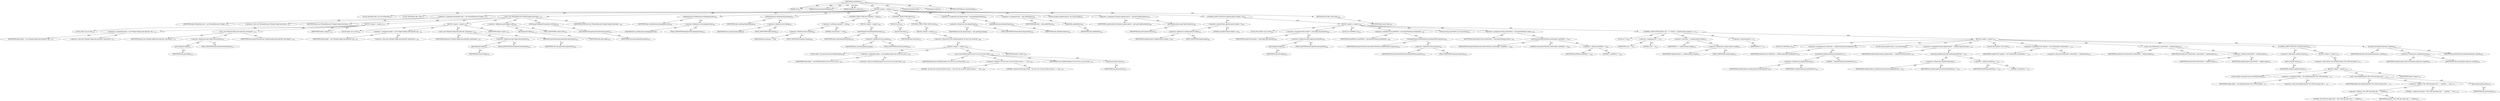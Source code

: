 digraph "parseEjbFiles" {  
"111669149703" [label = <(METHOD,parseEjbFiles)<SUB>272</SUB>> ]
"115964116999" [label = <(PARAM,this)<SUB>272</SUB>> ]
"115964117012" [label = <(PARAM,String descriptorFileName)<SUB>272</SUB>> ]
"115964117013" [label = <(PARAM,SAXParser saxParser)<SUB>273</SUB>> ]
"25769803789" [label = <(BLOCK,&lt;empty&gt;,&lt;empty&gt;)<SUB>273</SUB>> ]
"94489280521" [label = <(LOCAL,Hashtable files: java.util.Hashtable)<SUB>275</SUB>> ]
"94489280522" [label = <(LOCAL,IPlanetEjbc ejbc: ANY)<SUB>278</SUB>> ]
"30064771151" [label = <(&lt;operator&gt;.assignment,IPlanetEjbc ejbc = new IPlanetEjbc(new File(get...)<SUB>278</SUB>> ]
"68719476806" [label = <(IDENTIFIER,ejbc,IPlanetEjbc ejbc = new IPlanetEjbc(new File(get...)<SUB>278</SUB>> ]
"30064771152" [label = <(&lt;operator&gt;.alloc,new IPlanetEjbc(new File(getConfig().descriptor...)<SUB>278</SUB>> ]
"30064771153" [label = <(&lt;init&gt;,new IPlanetEjbc(new File(getConfig().descriptor...)<SUB>278</SUB>> ]
"68719476807" [label = <(IDENTIFIER,ejbc,new IPlanetEjbc(new File(getConfig().descriptor...)<SUB>278</SUB>> ]
"25769803790" [label = <(BLOCK,&lt;empty&gt;,&lt;empty&gt;)<SUB>279</SUB>> ]
"94489280523" [label = <(LOCAL,$obj3: java.io.File)<SUB>279</SUB>> ]
"30064771154" [label = <(&lt;operator&gt;.assignment,$obj3 = new File(getConfig().descriptorDir, des...)<SUB>279</SUB>> ]
"68719476808" [label = <(IDENTIFIER,$obj3,$obj3 = new File(getConfig().descriptorDir, des...)<SUB>279</SUB>> ]
"30064771155" [label = <(&lt;operator&gt;.alloc,new File(getConfig().descriptorDir, descriptorF...)<SUB>279</SUB>> ]
"30064771156" [label = <(&lt;init&gt;,new File(getConfig().descriptorDir, descriptorF...)<SUB>279</SUB>> ]
"68719476809" [label = <(IDENTIFIER,$obj3,new File(getConfig().descriptorDir, descriptorF...)<SUB>279</SUB>> ]
"30064771157" [label = <(&lt;operator&gt;.fieldAccess,getConfig().descriptorDir)<SUB>279</SUB>> ]
"30064771158" [label = <(getConfig,getConfig())<SUB>279</SUB>> ]
"68719476751" [label = <(IDENTIFIER,this,getConfig())<SUB>279</SUB>> ]
"55834574862" [label = <(FIELD_IDENTIFIER,descriptorDir,descriptorDir)<SUB>279</SUB>> ]
"68719476810" [label = <(IDENTIFIER,descriptorFileName,new File(getConfig().descriptorDir, descriptorF...)<SUB>280</SUB>> ]
"68719476811" [label = <(IDENTIFIER,$obj3,&lt;empty&gt;)<SUB>279</SUB>> ]
"25769803791" [label = <(BLOCK,&lt;empty&gt;,&lt;empty&gt;)<SUB>281</SUB>> ]
"94489280524" [label = <(LOCAL,$obj4: java.io.File)<SUB>281</SUB>> ]
"30064771159" [label = <(&lt;operator&gt;.assignment,$obj4 = new File(getConfig().descriptorDir, get...)<SUB>281</SUB>> ]
"68719476812" [label = <(IDENTIFIER,$obj4,$obj4 = new File(getConfig().descriptorDir, get...)<SUB>281</SUB>> ]
"30064771160" [label = <(&lt;operator&gt;.alloc,new File(getConfig().descriptorDir, getIasDescr...)<SUB>281</SUB>> ]
"30064771161" [label = <(&lt;init&gt;,new File(getConfig().descriptorDir, getIasDescr...)<SUB>281</SUB>> ]
"68719476813" [label = <(IDENTIFIER,$obj4,new File(getConfig().descriptorDir, getIasDescr...)<SUB>281</SUB>> ]
"30064771162" [label = <(&lt;operator&gt;.fieldAccess,getConfig().descriptorDir)<SUB>281</SUB>> ]
"30064771163" [label = <(getConfig,getConfig())<SUB>281</SUB>> ]
"68719476752" [label = <(IDENTIFIER,this,getConfig())<SUB>281</SUB>> ]
"55834574863" [label = <(FIELD_IDENTIFIER,descriptorDir,descriptorDir)<SUB>281</SUB>> ]
"30064771164" [label = <(getIasDescriptorName,this.getIasDescriptorName())<SUB>282</SUB>> ]
"68719476753" [label = <(IDENTIFIER,this,this.getIasDescriptorName())<SUB>282</SUB>> ]
"68719476814" [label = <(IDENTIFIER,$obj4,&lt;empty&gt;)<SUB>281</SUB>> ]
"30064771165" [label = <(&lt;operator&gt;.fieldAccess,getConfig().srcDir)<SUB>283</SUB>> ]
"30064771166" [label = <(getConfig,getConfig())<SUB>283</SUB>> ]
"68719476754" [label = <(IDENTIFIER,this,getConfig())<SUB>283</SUB>> ]
"55834574864" [label = <(FIELD_IDENTIFIER,srcDir,srcDir)<SUB>283</SUB>> ]
"30064771167" [label = <(toString,getCombinedClasspath().toString())<SUB>284</SUB>> ]
"30064771168" [label = <(getCombinedClasspath,getCombinedClasspath())<SUB>284</SUB>> ]
"68719476755" [label = <(IDENTIFIER,this,getCombinedClasspath())<SUB>284</SUB>> ]
"68719476815" [label = <(IDENTIFIER,saxParser,new IPlanetEjbc(new File(getConfig().descriptor...)<SUB>285</SUB>> ]
"30064771169" [label = <(setRetainSource,setRetainSource(keepgenerated))<SUB>286</SUB>> ]
"68719476816" [label = <(IDENTIFIER,ejbc,setRetainSource(keepgenerated))<SUB>286</SUB>> ]
"30064771170" [label = <(&lt;operator&gt;.fieldAccess,this.keepgenerated)<SUB>286</SUB>> ]
"68719476817" [label = <(IDENTIFIER,this,setRetainSource(keepgenerated))> ]
"55834574865" [label = <(FIELD_IDENTIFIER,keepgenerated,keepgenerated)<SUB>286</SUB>> ]
"30064771171" [label = <(setDebugOutput,setDebugOutput(debug))<SUB>287</SUB>> ]
"68719476818" [label = <(IDENTIFIER,ejbc,setDebugOutput(debug))<SUB>287</SUB>> ]
"30064771172" [label = <(&lt;operator&gt;.fieldAccess,this.debug)<SUB>287</SUB>> ]
"68719476819" [label = <(IDENTIFIER,this,setDebugOutput(debug))> ]
"55834574866" [label = <(FIELD_IDENTIFIER,debug,debug)<SUB>287</SUB>> ]
"47244640259" [label = <(CONTROL_STRUCTURE,IF,if (iashome != null))<SUB>288</SUB>> ]
"30064771173" [label = <(&lt;operator&gt;.notEquals,iashome != null)<SUB>288</SUB>> ]
"30064771174" [label = <(&lt;operator&gt;.fieldAccess,this.iashome)<SUB>288</SUB>> ]
"68719476820" [label = <(IDENTIFIER,this,iashome != null)> ]
"55834574867" [label = <(FIELD_IDENTIFIER,iashome,iashome)<SUB>288</SUB>> ]
"90194313235" [label = <(LITERAL,null,iashome != null)<SUB>288</SUB>> ]
"25769803792" [label = <(BLOCK,&lt;empty&gt;,&lt;empty&gt;)<SUB>288</SUB>> ]
"30064771175" [label = <(setIasHomeDir,setIasHomeDir(iashome))<SUB>289</SUB>> ]
"68719476821" [label = <(IDENTIFIER,ejbc,setIasHomeDir(iashome))<SUB>289</SUB>> ]
"30064771176" [label = <(&lt;operator&gt;.fieldAccess,this.iashome)<SUB>289</SUB>> ]
"68719476822" [label = <(IDENTIFIER,this,setIasHomeDir(iashome))> ]
"55834574868" [label = <(FIELD_IDENTIFIER,iashome,iashome)<SUB>289</SUB>> ]
"47244640260" [label = <(CONTROL_STRUCTURE,TRY,try)<SUB>293</SUB>> ]
"25769803793" [label = <(BLOCK,try,try)<SUB>293</SUB>> ]
"30064771177" [label = <(execute,execute())<SUB>294</SUB>> ]
"68719476823" [label = <(IDENTIFIER,ejbc,execute())<SUB>294</SUB>> ]
"47244640261" [label = <(CONTROL_STRUCTURE,CATCH,catch)<SUB>295</SUB>> ]
"25769803794" [label = <(BLOCK,&lt;empty&gt;,&lt;empty&gt;)<SUB>295</SUB>> ]
"30064771178" [label = <(&lt;operator&gt;.throw,throw new BuildException(&quot;An error has occurred...)<SUB>296</SUB>> ]
"25769803795" [label = <(BLOCK,&lt;empty&gt;,&lt;empty&gt;)<SUB>296</SUB>> ]
"94489280525" [label = <(LOCAL,$obj5: org.apache.tools.ant.BuildException)<SUB>296</SUB>> ]
"30064771179" [label = <(&lt;operator&gt;.assignment,$obj5 = new BuildException(&quot;An error has occurr...)<SUB>296</SUB>> ]
"68719476824" [label = <(IDENTIFIER,$obj5,$obj5 = new BuildException(&quot;An error has occurr...)<SUB>296</SUB>> ]
"30064771180" [label = <(&lt;operator&gt;.alloc,new BuildException(&quot;An error has occurred while...)<SUB>296</SUB>> ]
"30064771181" [label = <(&lt;init&gt;,new BuildException(&quot;An error has occurred while...)<SUB>296</SUB>> ]
"68719476825" [label = <(IDENTIFIER,$obj5,new BuildException(&quot;An error has occurred while...)<SUB>296</SUB>> ]
"30064771182" [label = <(&lt;operator&gt;.addition,&quot;An error has occurred while trying to &quot; + &quot;exe...)<SUB>296</SUB>> ]
"90194313236" [label = <(LITERAL,&quot;An error has occurred while trying to &quot;,&quot;An error has occurred while trying to &quot; + &quot;exe...)<SUB>296</SUB>> ]
"90194313237" [label = <(LITERAL,&quot;execute the iAS ejbc utility&quot;,&quot;An error has occurred while trying to &quot; + &quot;exe...)<SUB>297</SUB>> ]
"68719476826" [label = <(IDENTIFIER,e,new BuildException(&quot;An error has occurred while...)<SUB>297</SUB>> ]
"30064771183" [label = <(getLocation,getLocation())<SUB>297</SUB>> ]
"68719476756" [label = <(IDENTIFIER,this,getLocation())<SUB>297</SUB>> ]
"68719476827" [label = <(IDENTIFIER,$obj5,&lt;empty&gt;)<SUB>296</SUB>> ]
"30064771184" [label = <(&lt;operator&gt;.assignment,this.displayName = ejbc.getDisplayName())<SUB>300</SUB>> ]
"30064771185" [label = <(&lt;operator&gt;.fieldAccess,this.displayName)<SUB>300</SUB>> ]
"68719476828" [label = <(IDENTIFIER,this,this.displayName = ejbc.getDisplayName())> ]
"55834574869" [label = <(FIELD_IDENTIFIER,displayName,displayName)<SUB>300</SUB>> ]
"30064771186" [label = <(getDisplayName,getDisplayName())<SUB>300</SUB>> ]
"68719476829" [label = <(IDENTIFIER,ejbc,getDisplayName())<SUB>300</SUB>> ]
"30064771187" [label = <(&lt;operator&gt;.assignment,files = ejbc.getEjbFiles())<SUB>301</SUB>> ]
"68719476830" [label = <(IDENTIFIER,files,files = ejbc.getEjbFiles())<SUB>301</SUB>> ]
"30064771188" [label = <(getEjbFiles,getEjbFiles())<SUB>301</SUB>> ]
"68719476831" [label = <(IDENTIFIER,ejbc,getEjbFiles())<SUB>301</SUB>> ]
"94489280526" [label = <(LOCAL,String[] cmpDescriptors: java.lang.String[])<SUB>304</SUB>> ]
"30064771189" [label = <(&lt;operator&gt;.assignment,String[] cmpDescriptors = ejbc.getCmpDescriptors())<SUB>304</SUB>> ]
"68719476832" [label = <(IDENTIFIER,cmpDescriptors,String[] cmpDescriptors = ejbc.getCmpDescriptors())<SUB>304</SUB>> ]
"30064771190" [label = <(getCmpDescriptors,getCmpDescriptors())<SUB>304</SUB>> ]
"68719476833" [label = <(IDENTIFIER,ejbc,getCmpDescriptors())<SUB>304</SUB>> ]
"47244640262" [label = <(CONTROL_STRUCTURE,IF,if (cmpDescriptors.length &gt; 0))<SUB>305</SUB>> ]
"30064771191" [label = <(&lt;operator&gt;.greaterThan,cmpDescriptors.length &gt; 0)<SUB>305</SUB>> ]
"30064771192" [label = <(&lt;operator&gt;.fieldAccess,cmpDescriptors.length)<SUB>305</SUB>> ]
"68719476834" [label = <(IDENTIFIER,cmpDescriptors,cmpDescriptors.length &gt; 0)<SUB>305</SUB>> ]
"55834574870" [label = <(FIELD_IDENTIFIER,length,length)<SUB>305</SUB>> ]
"90194313238" [label = <(LITERAL,0,cmpDescriptors.length &gt; 0)<SUB>305</SUB>> ]
"25769803796" [label = <(BLOCK,&lt;empty&gt;,&lt;empty&gt;)<SUB>305</SUB>> ]
"94489280527" [label = <(LOCAL,File baseDir: java.io.File)<SUB>306</SUB>> ]
"30064771193" [label = <(&lt;operator&gt;.assignment,File baseDir = getConfig().descriptorDir)<SUB>306</SUB>> ]
"68719476835" [label = <(IDENTIFIER,baseDir,File baseDir = getConfig().descriptorDir)<SUB>306</SUB>> ]
"30064771194" [label = <(&lt;operator&gt;.fieldAccess,getConfig().descriptorDir)<SUB>306</SUB>> ]
"30064771195" [label = <(getConfig,getConfig())<SUB>306</SUB>> ]
"68719476757" [label = <(IDENTIFIER,this,getConfig())<SUB>306</SUB>> ]
"55834574871" [label = <(FIELD_IDENTIFIER,descriptorDir,descriptorDir)<SUB>306</SUB>> ]
"94489280528" [label = <(LOCAL,int endOfPath: int)<SUB>308</SUB>> ]
"30064771196" [label = <(&lt;operator&gt;.assignment,int endOfPath = descriptorFileName.lastIndexOf(...)<SUB>308</SUB>> ]
"68719476836" [label = <(IDENTIFIER,endOfPath,int endOfPath = descriptorFileName.lastIndexOf(...)<SUB>308</SUB>> ]
"30064771197" [label = <(lastIndexOf,descriptorFileName.lastIndexOf(File.separator))<SUB>308</SUB>> ]
"68719476837" [label = <(IDENTIFIER,descriptorFileName,descriptorFileName.lastIndexOf(File.separator))<SUB>308</SUB>> ]
"30064771198" [label = <(&lt;operator&gt;.fieldAccess,File.separator)<SUB>308</SUB>> ]
"68719476838" [label = <(IDENTIFIER,File,descriptorFileName.lastIndexOf(File.separator))<SUB>308</SUB>> ]
"55834574872" [label = <(FIELD_IDENTIFIER,separator,separator)<SUB>308</SUB>> ]
"94489280529" [label = <(LOCAL,String relativePath: java.lang.String)<SUB>309</SUB>> ]
"30064771199" [label = <(&lt;operator&gt;.assignment,String relativePath = descriptorFileName.substr...)<SUB>309</SUB>> ]
"68719476839" [label = <(IDENTIFIER,relativePath,String relativePath = descriptorFileName.substr...)<SUB>309</SUB>> ]
"30064771200" [label = <(substring,descriptorFileName.substring(0, endOfPath + 1))<SUB>309</SUB>> ]
"68719476840" [label = <(IDENTIFIER,descriptorFileName,descriptorFileName.substring(0, endOfPath + 1))<SUB>309</SUB>> ]
"90194313239" [label = <(LITERAL,0,descriptorFileName.substring(0, endOfPath + 1))<SUB>309</SUB>> ]
"30064771201" [label = <(&lt;operator&gt;.addition,endOfPath + 1)<SUB>309</SUB>> ]
"68719476841" [label = <(IDENTIFIER,endOfPath,endOfPath + 1)<SUB>309</SUB>> ]
"90194313240" [label = <(LITERAL,1,endOfPath + 1)<SUB>309</SUB>> ]
"47244640263" [label = <(CONTROL_STRUCTURE,FOR,for (int i = 0; Some(i &lt; cmpDescriptors.length); i++))<SUB>311</SUB>> ]
"94489280530" [label = <(LOCAL,int i: int)<SUB>311</SUB>> ]
"30064771202" [label = <(&lt;operator&gt;.assignment,int i = 0)<SUB>311</SUB>> ]
"68719476842" [label = <(IDENTIFIER,i,int i = 0)<SUB>311</SUB>> ]
"90194313241" [label = <(LITERAL,0,int i = 0)<SUB>311</SUB>> ]
"30064771203" [label = <(&lt;operator&gt;.lessThan,i &lt; cmpDescriptors.length)<SUB>311</SUB>> ]
"68719476843" [label = <(IDENTIFIER,i,i &lt; cmpDescriptors.length)<SUB>311</SUB>> ]
"30064771204" [label = <(&lt;operator&gt;.fieldAccess,cmpDescriptors.length)<SUB>311</SUB>> ]
"68719476844" [label = <(IDENTIFIER,cmpDescriptors,i &lt; cmpDescriptors.length)<SUB>311</SUB>> ]
"55834574873" [label = <(FIELD_IDENTIFIER,length,length)<SUB>311</SUB>> ]
"30064771205" [label = <(&lt;operator&gt;.postIncrement,i++)<SUB>311</SUB>> ]
"68719476845" [label = <(IDENTIFIER,i,i++)<SUB>311</SUB>> ]
"25769803797" [label = <(BLOCK,&lt;empty&gt;,&lt;empty&gt;)<SUB>311</SUB>> ]
"94489280531" [label = <(LOCAL,int endOfCmp: int)<SUB>312</SUB>> ]
"30064771206" [label = <(&lt;operator&gt;.assignment,int endOfCmp = cmpDescriptors[i].lastIndexOf('/'))<SUB>312</SUB>> ]
"68719476846" [label = <(IDENTIFIER,endOfCmp,int endOfCmp = cmpDescriptors[i].lastIndexOf('/'))<SUB>312</SUB>> ]
"30064771207" [label = <(lastIndexOf,cmpDescriptors[i].lastIndexOf('/'))<SUB>312</SUB>> ]
"30064771208" [label = <(&lt;operator&gt;.indexAccess,cmpDescriptors[i])<SUB>312</SUB>> ]
"68719476847" [label = <(IDENTIFIER,cmpDescriptors,cmpDescriptors[i].lastIndexOf('/'))<SUB>312</SUB>> ]
"68719476848" [label = <(IDENTIFIER,i,cmpDescriptors[i].lastIndexOf('/'))<SUB>312</SUB>> ]
"90194313242" [label = <(LITERAL,'/',cmpDescriptors[i].lastIndexOf('/'))<SUB>312</SUB>> ]
"94489280532" [label = <(LOCAL,String cmpDescriptor: java.lang.String)<SUB>313</SUB>> ]
"30064771209" [label = <(&lt;operator&gt;.assignment,String cmpDescriptor = cmpDescriptors[i].substr...)<SUB>313</SUB>> ]
"68719476849" [label = <(IDENTIFIER,cmpDescriptor,String cmpDescriptor = cmpDescriptors[i].substr...)<SUB>313</SUB>> ]
"30064771210" [label = <(substring,cmpDescriptors[i].substring(endOfCmp + 1))<SUB>313</SUB>> ]
"30064771211" [label = <(&lt;operator&gt;.indexAccess,cmpDescriptors[i])<SUB>313</SUB>> ]
"68719476850" [label = <(IDENTIFIER,cmpDescriptors,cmpDescriptors[i].substring(endOfCmp + 1))<SUB>313</SUB>> ]
"68719476851" [label = <(IDENTIFIER,i,cmpDescriptors[i].substring(endOfCmp + 1))<SUB>313</SUB>> ]
"30064771212" [label = <(&lt;operator&gt;.addition,endOfCmp + 1)<SUB>313</SUB>> ]
"68719476852" [label = <(IDENTIFIER,endOfCmp,endOfCmp + 1)<SUB>313</SUB>> ]
"90194313243" [label = <(LITERAL,1,endOfCmp + 1)<SUB>313</SUB>> ]
"94489280533" [label = <(LOCAL,File cmpFile: java.io.File)<SUB>315</SUB>> ]
"30064771213" [label = <(&lt;operator&gt;.assignment,File cmpFile = new File(baseDir, relativePath +...)<SUB>315</SUB>> ]
"68719476853" [label = <(IDENTIFIER,cmpFile,File cmpFile = new File(baseDir, relativePath +...)<SUB>315</SUB>> ]
"30064771214" [label = <(&lt;operator&gt;.alloc,new File(baseDir, relativePath + cmpDescriptor))<SUB>315</SUB>> ]
"30064771215" [label = <(&lt;init&gt;,new File(baseDir, relativePath + cmpDescriptor))<SUB>315</SUB>> ]
"68719476854" [label = <(IDENTIFIER,cmpFile,new File(baseDir, relativePath + cmpDescriptor))<SUB>315</SUB>> ]
"68719476855" [label = <(IDENTIFIER,baseDir,new File(baseDir, relativePath + cmpDescriptor))<SUB>315</SUB>> ]
"30064771216" [label = <(&lt;operator&gt;.addition,relativePath + cmpDescriptor)<SUB>315</SUB>> ]
"68719476856" [label = <(IDENTIFIER,relativePath,relativePath + cmpDescriptor)<SUB>315</SUB>> ]
"68719476857" [label = <(IDENTIFIER,cmpDescriptor,relativePath + cmpDescriptor)<SUB>315</SUB>> ]
"47244640264" [label = <(CONTROL_STRUCTURE,IF,if (!cmpFile.exists()))<SUB>316</SUB>> ]
"30064771217" [label = <(&lt;operator&gt;.logicalNot,!cmpFile.exists())<SUB>316</SUB>> ]
"30064771218" [label = <(exists,cmpFile.exists())<SUB>316</SUB>> ]
"68719476858" [label = <(IDENTIFIER,cmpFile,cmpFile.exists())<SUB>316</SUB>> ]
"25769803798" [label = <(BLOCK,&lt;empty&gt;,&lt;empty&gt;)<SUB>316</SUB>> ]
"30064771219" [label = <(&lt;operator&gt;.throw,throw new BuildException(&quot;The CMP descriptor fi...)<SUB>317</SUB>> ]
"25769803799" [label = <(BLOCK,&lt;empty&gt;,&lt;empty&gt;)<SUB>317</SUB>> ]
"94489280534" [label = <(LOCAL,$obj6: org.apache.tools.ant.BuildException)<SUB>317</SUB>> ]
"30064771220" [label = <(&lt;operator&gt;.assignment,$obj6 = new BuildException(&quot;The CMP descriptor ...)<SUB>317</SUB>> ]
"68719476859" [label = <(IDENTIFIER,$obj6,$obj6 = new BuildException(&quot;The CMP descriptor ...)<SUB>317</SUB>> ]
"30064771221" [label = <(&lt;operator&gt;.alloc,new BuildException(&quot;The CMP descriptor file (&quot; ...)<SUB>317</SUB>> ]
"30064771222" [label = <(&lt;init&gt;,new BuildException(&quot;The CMP descriptor file (&quot; ...)<SUB>317</SUB>> ]
"68719476860" [label = <(IDENTIFIER,$obj6,new BuildException(&quot;The CMP descriptor file (&quot; ...)<SUB>317</SUB>> ]
"30064771223" [label = <(&lt;operator&gt;.addition,&quot;The CMP descriptor file (&quot; + cmpFile + &quot;) coul...)<SUB>317</SUB>> ]
"30064771224" [label = <(&lt;operator&gt;.addition,&quot;The CMP descriptor file (&quot; + cmpFile)<SUB>317</SUB>> ]
"90194313244" [label = <(LITERAL,&quot;The CMP descriptor file (&quot;,&quot;The CMP descriptor file (&quot; + cmpFile)<SUB>317</SUB>> ]
"68719476861" [label = <(IDENTIFIER,cmpFile,&quot;The CMP descriptor file (&quot; + cmpFile)<SUB>318</SUB>> ]
"90194313245" [label = <(LITERAL,&quot;) could not be found.&quot;,&quot;The CMP descriptor file (&quot; + cmpFile + &quot;) coul...)<SUB>318</SUB>> ]
"30064771225" [label = <(getLocation,getLocation())<SUB>318</SUB>> ]
"68719476758" [label = <(IDENTIFIER,this,getLocation())<SUB>318</SUB>> ]
"68719476862" [label = <(IDENTIFIER,$obj6,&lt;empty&gt;)<SUB>317</SUB>> ]
"30064771226" [label = <(put,files.put(cmpDescriptors[i], cmpFile))<SUB>320</SUB>> ]
"68719476863" [label = <(IDENTIFIER,files,files.put(cmpDescriptors[i], cmpFile))<SUB>320</SUB>> ]
"30064771227" [label = <(&lt;operator&gt;.indexAccess,cmpDescriptors[i])<SUB>320</SUB>> ]
"68719476864" [label = <(IDENTIFIER,cmpDescriptors,files.put(cmpDescriptors[i], cmpFile))<SUB>320</SUB>> ]
"68719476865" [label = <(IDENTIFIER,i,files.put(cmpDescriptors[i], cmpFile))<SUB>320</SUB>> ]
"68719476866" [label = <(IDENTIFIER,cmpFile,files.put(cmpDescriptors[i], cmpFile))<SUB>320</SUB>> ]
"146028888064" [label = <(RETURN,return files;,return files;)<SUB>324</SUB>> ]
"68719476867" [label = <(IDENTIFIER,files,return files;)<SUB>324</SUB>> ]
"133143986199" [label = <(MODIFIER,PROTECTED)> ]
"133143986200" [label = <(MODIFIER,VIRTUAL)> ]
"128849018887" [label = <(METHOD_RETURN,java.util.Hashtable)<SUB>272</SUB>> ]
  "111669149703" -> "115964116999"  [ label = "AST: "] 
  "111669149703" -> "115964117012"  [ label = "AST: "] 
  "111669149703" -> "115964117013"  [ label = "AST: "] 
  "111669149703" -> "25769803789"  [ label = "AST: "] 
  "111669149703" -> "133143986199"  [ label = "AST: "] 
  "111669149703" -> "133143986200"  [ label = "AST: "] 
  "111669149703" -> "128849018887"  [ label = "AST: "] 
  "25769803789" -> "94489280521"  [ label = "AST: "] 
  "25769803789" -> "94489280522"  [ label = "AST: "] 
  "25769803789" -> "30064771151"  [ label = "AST: "] 
  "25769803789" -> "30064771153"  [ label = "AST: "] 
  "25769803789" -> "30064771169"  [ label = "AST: "] 
  "25769803789" -> "30064771171"  [ label = "AST: "] 
  "25769803789" -> "47244640259"  [ label = "AST: "] 
  "25769803789" -> "47244640260"  [ label = "AST: "] 
  "25769803789" -> "30064771184"  [ label = "AST: "] 
  "25769803789" -> "30064771187"  [ label = "AST: "] 
  "25769803789" -> "94489280526"  [ label = "AST: "] 
  "25769803789" -> "30064771189"  [ label = "AST: "] 
  "25769803789" -> "47244640262"  [ label = "AST: "] 
  "25769803789" -> "146028888064"  [ label = "AST: "] 
  "30064771151" -> "68719476806"  [ label = "AST: "] 
  "30064771151" -> "30064771152"  [ label = "AST: "] 
  "30064771153" -> "68719476807"  [ label = "AST: "] 
  "30064771153" -> "25769803790"  [ label = "AST: "] 
  "30064771153" -> "25769803791"  [ label = "AST: "] 
  "30064771153" -> "30064771165"  [ label = "AST: "] 
  "30064771153" -> "30064771167"  [ label = "AST: "] 
  "30064771153" -> "68719476815"  [ label = "AST: "] 
  "25769803790" -> "94489280523"  [ label = "AST: "] 
  "25769803790" -> "30064771154"  [ label = "AST: "] 
  "25769803790" -> "30064771156"  [ label = "AST: "] 
  "25769803790" -> "68719476811"  [ label = "AST: "] 
  "30064771154" -> "68719476808"  [ label = "AST: "] 
  "30064771154" -> "30064771155"  [ label = "AST: "] 
  "30064771156" -> "68719476809"  [ label = "AST: "] 
  "30064771156" -> "30064771157"  [ label = "AST: "] 
  "30064771156" -> "68719476810"  [ label = "AST: "] 
  "30064771157" -> "30064771158"  [ label = "AST: "] 
  "30064771157" -> "55834574862"  [ label = "AST: "] 
  "30064771158" -> "68719476751"  [ label = "AST: "] 
  "25769803791" -> "94489280524"  [ label = "AST: "] 
  "25769803791" -> "30064771159"  [ label = "AST: "] 
  "25769803791" -> "30064771161"  [ label = "AST: "] 
  "25769803791" -> "68719476814"  [ label = "AST: "] 
  "30064771159" -> "68719476812"  [ label = "AST: "] 
  "30064771159" -> "30064771160"  [ label = "AST: "] 
  "30064771161" -> "68719476813"  [ label = "AST: "] 
  "30064771161" -> "30064771162"  [ label = "AST: "] 
  "30064771161" -> "30064771164"  [ label = "AST: "] 
  "30064771162" -> "30064771163"  [ label = "AST: "] 
  "30064771162" -> "55834574863"  [ label = "AST: "] 
  "30064771163" -> "68719476752"  [ label = "AST: "] 
  "30064771164" -> "68719476753"  [ label = "AST: "] 
  "30064771165" -> "30064771166"  [ label = "AST: "] 
  "30064771165" -> "55834574864"  [ label = "AST: "] 
  "30064771166" -> "68719476754"  [ label = "AST: "] 
  "30064771167" -> "30064771168"  [ label = "AST: "] 
  "30064771168" -> "68719476755"  [ label = "AST: "] 
  "30064771169" -> "68719476816"  [ label = "AST: "] 
  "30064771169" -> "30064771170"  [ label = "AST: "] 
  "30064771170" -> "68719476817"  [ label = "AST: "] 
  "30064771170" -> "55834574865"  [ label = "AST: "] 
  "30064771171" -> "68719476818"  [ label = "AST: "] 
  "30064771171" -> "30064771172"  [ label = "AST: "] 
  "30064771172" -> "68719476819"  [ label = "AST: "] 
  "30064771172" -> "55834574866"  [ label = "AST: "] 
  "47244640259" -> "30064771173"  [ label = "AST: "] 
  "47244640259" -> "25769803792"  [ label = "AST: "] 
  "30064771173" -> "30064771174"  [ label = "AST: "] 
  "30064771173" -> "90194313235"  [ label = "AST: "] 
  "30064771174" -> "68719476820"  [ label = "AST: "] 
  "30064771174" -> "55834574867"  [ label = "AST: "] 
  "25769803792" -> "30064771175"  [ label = "AST: "] 
  "30064771175" -> "68719476821"  [ label = "AST: "] 
  "30064771175" -> "30064771176"  [ label = "AST: "] 
  "30064771176" -> "68719476822"  [ label = "AST: "] 
  "30064771176" -> "55834574868"  [ label = "AST: "] 
  "47244640260" -> "25769803793"  [ label = "AST: "] 
  "47244640260" -> "47244640261"  [ label = "AST: "] 
  "25769803793" -> "30064771177"  [ label = "AST: "] 
  "30064771177" -> "68719476823"  [ label = "AST: "] 
  "47244640261" -> "25769803794"  [ label = "AST: "] 
  "25769803794" -> "30064771178"  [ label = "AST: "] 
  "30064771178" -> "25769803795"  [ label = "AST: "] 
  "25769803795" -> "94489280525"  [ label = "AST: "] 
  "25769803795" -> "30064771179"  [ label = "AST: "] 
  "25769803795" -> "30064771181"  [ label = "AST: "] 
  "25769803795" -> "68719476827"  [ label = "AST: "] 
  "30064771179" -> "68719476824"  [ label = "AST: "] 
  "30064771179" -> "30064771180"  [ label = "AST: "] 
  "30064771181" -> "68719476825"  [ label = "AST: "] 
  "30064771181" -> "30064771182"  [ label = "AST: "] 
  "30064771181" -> "68719476826"  [ label = "AST: "] 
  "30064771181" -> "30064771183"  [ label = "AST: "] 
  "30064771182" -> "90194313236"  [ label = "AST: "] 
  "30064771182" -> "90194313237"  [ label = "AST: "] 
  "30064771183" -> "68719476756"  [ label = "AST: "] 
  "30064771184" -> "30064771185"  [ label = "AST: "] 
  "30064771184" -> "30064771186"  [ label = "AST: "] 
  "30064771185" -> "68719476828"  [ label = "AST: "] 
  "30064771185" -> "55834574869"  [ label = "AST: "] 
  "30064771186" -> "68719476829"  [ label = "AST: "] 
  "30064771187" -> "68719476830"  [ label = "AST: "] 
  "30064771187" -> "30064771188"  [ label = "AST: "] 
  "30064771188" -> "68719476831"  [ label = "AST: "] 
  "30064771189" -> "68719476832"  [ label = "AST: "] 
  "30064771189" -> "30064771190"  [ label = "AST: "] 
  "30064771190" -> "68719476833"  [ label = "AST: "] 
  "47244640262" -> "30064771191"  [ label = "AST: "] 
  "47244640262" -> "25769803796"  [ label = "AST: "] 
  "30064771191" -> "30064771192"  [ label = "AST: "] 
  "30064771191" -> "90194313238"  [ label = "AST: "] 
  "30064771192" -> "68719476834"  [ label = "AST: "] 
  "30064771192" -> "55834574870"  [ label = "AST: "] 
  "25769803796" -> "94489280527"  [ label = "AST: "] 
  "25769803796" -> "30064771193"  [ label = "AST: "] 
  "25769803796" -> "94489280528"  [ label = "AST: "] 
  "25769803796" -> "30064771196"  [ label = "AST: "] 
  "25769803796" -> "94489280529"  [ label = "AST: "] 
  "25769803796" -> "30064771199"  [ label = "AST: "] 
  "25769803796" -> "47244640263"  [ label = "AST: "] 
  "30064771193" -> "68719476835"  [ label = "AST: "] 
  "30064771193" -> "30064771194"  [ label = "AST: "] 
  "30064771194" -> "30064771195"  [ label = "AST: "] 
  "30064771194" -> "55834574871"  [ label = "AST: "] 
  "30064771195" -> "68719476757"  [ label = "AST: "] 
  "30064771196" -> "68719476836"  [ label = "AST: "] 
  "30064771196" -> "30064771197"  [ label = "AST: "] 
  "30064771197" -> "68719476837"  [ label = "AST: "] 
  "30064771197" -> "30064771198"  [ label = "AST: "] 
  "30064771198" -> "68719476838"  [ label = "AST: "] 
  "30064771198" -> "55834574872"  [ label = "AST: "] 
  "30064771199" -> "68719476839"  [ label = "AST: "] 
  "30064771199" -> "30064771200"  [ label = "AST: "] 
  "30064771200" -> "68719476840"  [ label = "AST: "] 
  "30064771200" -> "90194313239"  [ label = "AST: "] 
  "30064771200" -> "30064771201"  [ label = "AST: "] 
  "30064771201" -> "68719476841"  [ label = "AST: "] 
  "30064771201" -> "90194313240"  [ label = "AST: "] 
  "47244640263" -> "94489280530"  [ label = "AST: "] 
  "47244640263" -> "30064771202"  [ label = "AST: "] 
  "47244640263" -> "30064771203"  [ label = "AST: "] 
  "47244640263" -> "30064771205"  [ label = "AST: "] 
  "47244640263" -> "25769803797"  [ label = "AST: "] 
  "30064771202" -> "68719476842"  [ label = "AST: "] 
  "30064771202" -> "90194313241"  [ label = "AST: "] 
  "30064771203" -> "68719476843"  [ label = "AST: "] 
  "30064771203" -> "30064771204"  [ label = "AST: "] 
  "30064771204" -> "68719476844"  [ label = "AST: "] 
  "30064771204" -> "55834574873"  [ label = "AST: "] 
  "30064771205" -> "68719476845"  [ label = "AST: "] 
  "25769803797" -> "94489280531"  [ label = "AST: "] 
  "25769803797" -> "30064771206"  [ label = "AST: "] 
  "25769803797" -> "94489280532"  [ label = "AST: "] 
  "25769803797" -> "30064771209"  [ label = "AST: "] 
  "25769803797" -> "94489280533"  [ label = "AST: "] 
  "25769803797" -> "30064771213"  [ label = "AST: "] 
  "25769803797" -> "30064771215"  [ label = "AST: "] 
  "25769803797" -> "47244640264"  [ label = "AST: "] 
  "25769803797" -> "30064771226"  [ label = "AST: "] 
  "30064771206" -> "68719476846"  [ label = "AST: "] 
  "30064771206" -> "30064771207"  [ label = "AST: "] 
  "30064771207" -> "30064771208"  [ label = "AST: "] 
  "30064771207" -> "90194313242"  [ label = "AST: "] 
  "30064771208" -> "68719476847"  [ label = "AST: "] 
  "30064771208" -> "68719476848"  [ label = "AST: "] 
  "30064771209" -> "68719476849"  [ label = "AST: "] 
  "30064771209" -> "30064771210"  [ label = "AST: "] 
  "30064771210" -> "30064771211"  [ label = "AST: "] 
  "30064771210" -> "30064771212"  [ label = "AST: "] 
  "30064771211" -> "68719476850"  [ label = "AST: "] 
  "30064771211" -> "68719476851"  [ label = "AST: "] 
  "30064771212" -> "68719476852"  [ label = "AST: "] 
  "30064771212" -> "90194313243"  [ label = "AST: "] 
  "30064771213" -> "68719476853"  [ label = "AST: "] 
  "30064771213" -> "30064771214"  [ label = "AST: "] 
  "30064771215" -> "68719476854"  [ label = "AST: "] 
  "30064771215" -> "68719476855"  [ label = "AST: "] 
  "30064771215" -> "30064771216"  [ label = "AST: "] 
  "30064771216" -> "68719476856"  [ label = "AST: "] 
  "30064771216" -> "68719476857"  [ label = "AST: "] 
  "47244640264" -> "30064771217"  [ label = "AST: "] 
  "47244640264" -> "25769803798"  [ label = "AST: "] 
  "30064771217" -> "30064771218"  [ label = "AST: "] 
  "30064771218" -> "68719476858"  [ label = "AST: "] 
  "25769803798" -> "30064771219"  [ label = "AST: "] 
  "30064771219" -> "25769803799"  [ label = "AST: "] 
  "25769803799" -> "94489280534"  [ label = "AST: "] 
  "25769803799" -> "30064771220"  [ label = "AST: "] 
  "25769803799" -> "30064771222"  [ label = "AST: "] 
  "25769803799" -> "68719476862"  [ label = "AST: "] 
  "30064771220" -> "68719476859"  [ label = "AST: "] 
  "30064771220" -> "30064771221"  [ label = "AST: "] 
  "30064771222" -> "68719476860"  [ label = "AST: "] 
  "30064771222" -> "30064771223"  [ label = "AST: "] 
  "30064771222" -> "30064771225"  [ label = "AST: "] 
  "30064771223" -> "30064771224"  [ label = "AST: "] 
  "30064771223" -> "90194313245"  [ label = "AST: "] 
  "30064771224" -> "90194313244"  [ label = "AST: "] 
  "30064771224" -> "68719476861"  [ label = "AST: "] 
  "30064771225" -> "68719476758"  [ label = "AST: "] 
  "30064771226" -> "68719476863"  [ label = "AST: "] 
  "30064771226" -> "30064771227"  [ label = "AST: "] 
  "30064771226" -> "68719476866"  [ label = "AST: "] 
  "30064771227" -> "68719476864"  [ label = "AST: "] 
  "30064771227" -> "68719476865"  [ label = "AST: "] 
  "146028888064" -> "68719476867"  [ label = "AST: "] 
  "111669149703" -> "115964116999"  [ label = "DDG: "] 
  "111669149703" -> "115964117012"  [ label = "DDG: "] 
  "111669149703" -> "115964117013"  [ label = "DDG: "] 
}
